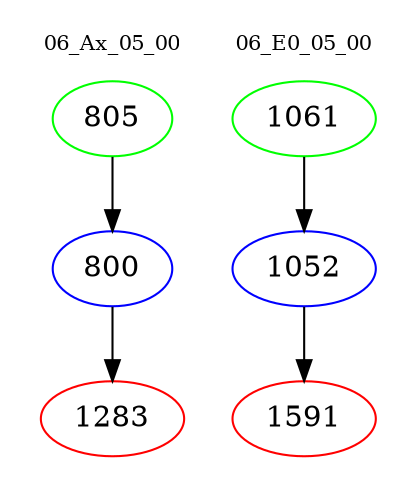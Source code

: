 digraph{
subgraph cluster_0 {
color = white
label = "06_Ax_05_00";
fontsize=10;
T0_805 [label="805", color="green"]
T0_805 -> T0_800 [color="black"]
T0_800 [label="800", color="blue"]
T0_800 -> T0_1283 [color="black"]
T0_1283 [label="1283", color="red"]
}
subgraph cluster_1 {
color = white
label = "06_E0_05_00";
fontsize=10;
T1_1061 [label="1061", color="green"]
T1_1061 -> T1_1052 [color="black"]
T1_1052 [label="1052", color="blue"]
T1_1052 -> T1_1591 [color="black"]
T1_1591 [label="1591", color="red"]
}
}
